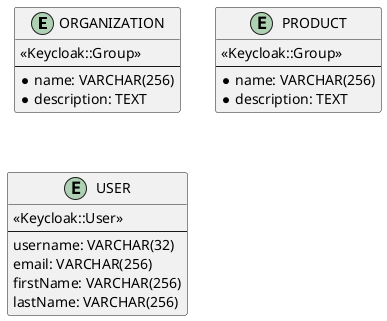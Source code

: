@startuml

entity ORGANIZATION {
<<Keycloak::Group>>
--
* name: VARCHAR(256)
* description: TEXT
}

entity PRODUCT {
<<Keycloak::Group>>
--
* name: VARCHAR(256)
* description: TEXT
}

entity USER {
<<Keycloak::User>>
--
username: VARCHAR(32)
email: VARCHAR(256)
firstName: VARCHAR(256)
lastName: VARCHAR(256)
}

@enduml
